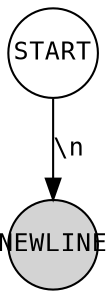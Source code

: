 digraph newline {
    node [shape = circle, height = 0.6, fontname = "monospace", fixedsize = true, fontsize = 12];
    edge [fontname = "monospace", fontsize = 12];

    node [shape = circle];
    START;

    node [style = filled];
    NEWLINE;

    START -> NEWLINE [label = "\\n"];
    
}